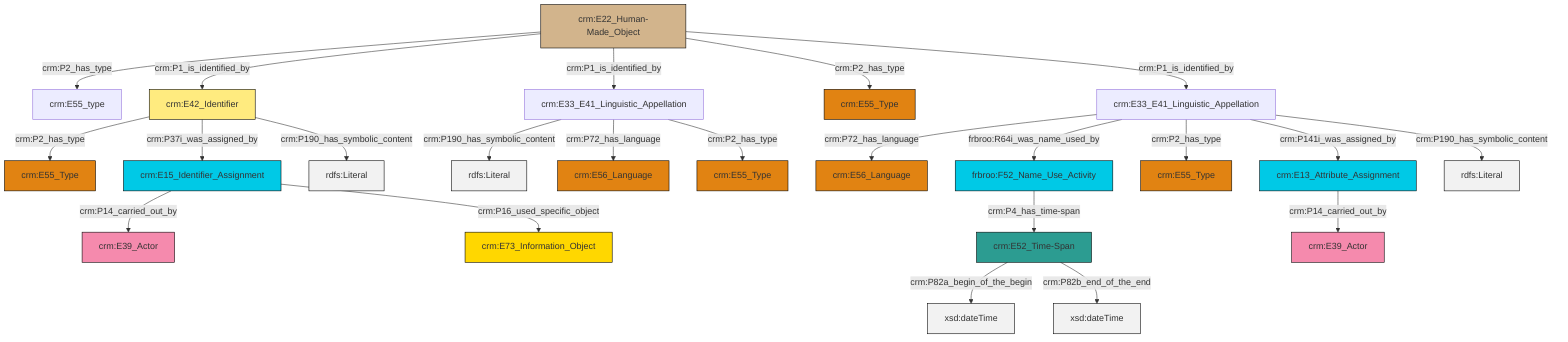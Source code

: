graph TD
classDef Literal fill:#f2f2f2,stroke:#000000;
classDef CRM_Entity fill:#FFFFFF,stroke:#000000;
classDef Temporal_Entity fill:#00C9E6, stroke:#000000;
classDef Type fill:#E18312, stroke:#000000;
classDef Time-Span fill:#2C9C91, stroke:#000000;
classDef Appellation fill:#FFEB7F, stroke:#000000;
classDef Place fill:#008836, stroke:#000000;
classDef Persistent_Item fill:#B266B2, stroke:#000000;
classDef Conceptual_Object fill:#FFD700, stroke:#000000;
classDef Physical_Thing fill:#D2B48C, stroke:#000000;
classDef Actor fill:#f58aad, stroke:#000000;
classDef PC_Classes fill:#4ce600, stroke:#000000;
classDef Multi fill:#cccccc,stroke:#000000;

0["crm:E33_E41_Linguistic_Appellation"]:::Default -->|crm:P190_has_symbolic_content| 1[rdfs:Literal]:::Literal
2["crm:E22_Human-Made_Object"]:::Physical_Thing -->|crm:P2_has_type| 3["crm:E55_type"]:::Default
2["crm:E22_Human-Made_Object"]:::Physical_Thing -->|crm:P1_is_identified_by| 12["crm:E42_Identifier"]:::Appellation
0["crm:E33_E41_Linguistic_Appellation"]:::Default -->|crm:P72_has_language| 10["crm:E56_Language"]:::Type
13["crm:E33_E41_Linguistic_Appellation"]:::Default -->|crm:P72_has_language| 14["crm:E56_Language"]:::Type
12["crm:E42_Identifier"]:::Appellation -->|crm:P2_has_type| 15["crm:E55_Type"]:::Type
25["crm:E13_Attribute_Assignment"]:::Temporal_Entity -->|crm:P14_carried_out_by| 4["crm:E39_Actor"]:::Actor
27["frbroo:F52_Name_Use_Activity"]:::Temporal_Entity -->|crm:P4_has_time-span| 19["crm:E52_Time-Span"]:::Time-Span
2["crm:E22_Human-Made_Object"]:::Physical_Thing -->|crm:P1_is_identified_by| 0["crm:E33_E41_Linguistic_Appellation"]:::Default
13["crm:E33_E41_Linguistic_Appellation"]:::Default -->|frbroo:R64i_was_name_used_by| 27["frbroo:F52_Name_Use_Activity"]:::Temporal_Entity
19["crm:E52_Time-Span"]:::Time-Span -->|crm:P82a_begin_of_the_begin| 28[xsd:dateTime]:::Literal
22["crm:E15_Identifier_Assignment"]:::Temporal_Entity -->|crm:P14_carried_out_by| 8["crm:E39_Actor"]:::Actor
12["crm:E42_Identifier"]:::Appellation -->|crm:P37i_was_assigned_by| 22["crm:E15_Identifier_Assignment"]:::Temporal_Entity
0["crm:E33_E41_Linguistic_Appellation"]:::Default -->|crm:P2_has_type| 16["crm:E55_Type"]:::Type
12["crm:E42_Identifier"]:::Appellation -->|crm:P190_has_symbolic_content| 33[rdfs:Literal]:::Literal
19["crm:E52_Time-Span"]:::Time-Span -->|crm:P82b_end_of_the_end| 34[xsd:dateTime]:::Literal
13["crm:E33_E41_Linguistic_Appellation"]:::Default -->|crm:P2_has_type| 6["crm:E55_Type"]:::Type
2["crm:E22_Human-Made_Object"]:::Physical_Thing -->|crm:P2_has_type| 29["crm:E55_Type"]:::Type
2["crm:E22_Human-Made_Object"]:::Physical_Thing -->|crm:P1_is_identified_by| 13["crm:E33_E41_Linguistic_Appellation"]:::Default
13["crm:E33_E41_Linguistic_Appellation"]:::Default -->|crm:P141i_was_assigned_by| 25["crm:E13_Attribute_Assignment"]:::Temporal_Entity
22["crm:E15_Identifier_Assignment"]:::Temporal_Entity -->|crm:P16_used_specific_object| 37["crm:E73_Information_Object"]:::Conceptual_Object
13["crm:E33_E41_Linguistic_Appellation"]:::Default -->|crm:P190_has_symbolic_content| 41[rdfs:Literal]:::Literal